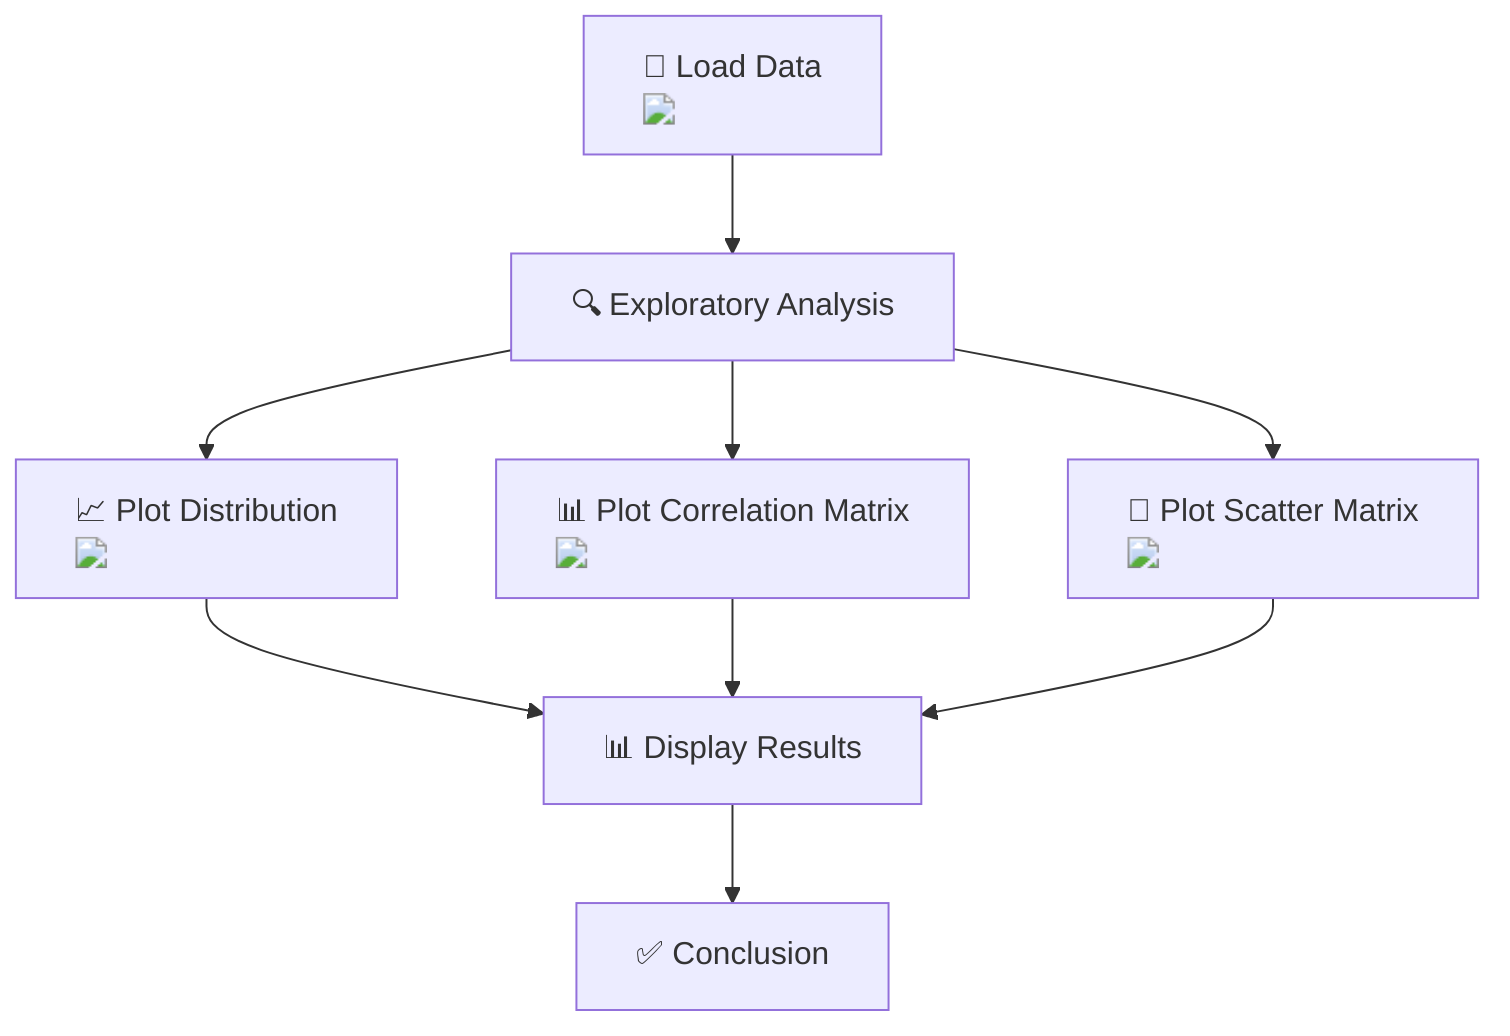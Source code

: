 flowchart TD
    A["🔄 Load Data <img src='icons/file.svg' />"] --> B["🔍 Exploratory Analysis"]
    B --> C["📈 Plot Distribution <img src='dummy_plots/hist_template.svg' />"]
    B --> D["📊 Plot Correlation Matrix <img src='dummy_plots/scatter_plot_template.svg' />"]
    B --> E["🌌 Plot Scatter Matrix <img src='dummy_plots/scatter_plot_template.svg' />"]
    C --> F["📊 Display Results"]
    D --> F
    E --> F
    F --> G["✅ Conclusion"]